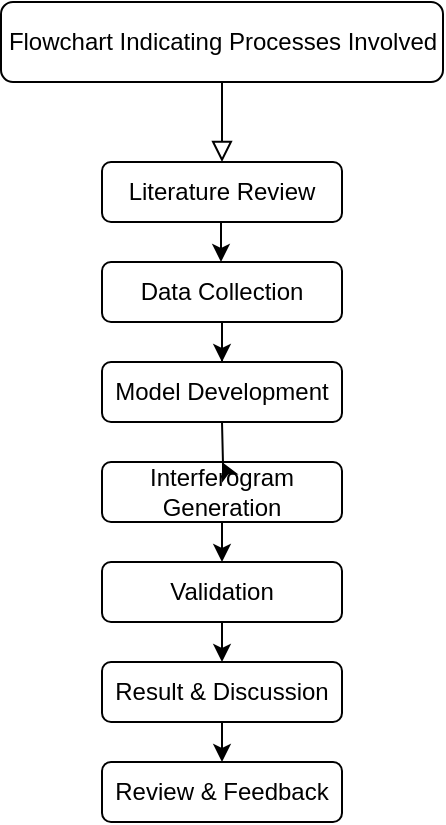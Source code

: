 <mxfile version="15.5.5" type="github">
  <diagram id="C5RBs43oDa-KdzZeNtuy" name="Page-1">
    <mxGraphModel dx="1038" dy="556" grid="1" gridSize="10" guides="1" tooltips="1" connect="1" arrows="1" fold="1" page="1" pageScale="1" pageWidth="827" pageHeight="1169" math="0" shadow="0">
      <root>
        <mxCell id="WIyWlLk6GJQsqaUBKTNV-0" />
        <mxCell id="WIyWlLk6GJQsqaUBKTNV-1" parent="WIyWlLk6GJQsqaUBKTNV-0" />
        <mxCell id="WIyWlLk6GJQsqaUBKTNV-2" value="" style="rounded=0;html=1;jettySize=auto;orthogonalLoop=1;fontSize=11;endArrow=block;endFill=0;endSize=8;strokeWidth=1;shadow=0;labelBackgroundColor=none;edgeStyle=orthogonalEdgeStyle;" parent="WIyWlLk6GJQsqaUBKTNV-1" source="WIyWlLk6GJQsqaUBKTNV-3" edge="1">
          <mxGeometry relative="1" as="geometry">
            <mxPoint x="419" y="120" as="targetPoint" />
          </mxGeometry>
        </mxCell>
        <mxCell id="WIyWlLk6GJQsqaUBKTNV-3" value="Flowchart Indicating Processes Involved" style="rounded=1;whiteSpace=wrap;html=1;fontSize=12;glass=0;strokeWidth=1;shadow=0;" parent="WIyWlLk6GJQsqaUBKTNV-1" vertex="1">
          <mxGeometry x="308.5" y="40" width="221" height="40" as="geometry" />
        </mxCell>
        <mxCell id="WIyWlLk6GJQsqaUBKTNV-7" value="Literature Review" style="rounded=1;whiteSpace=wrap;html=1;fontSize=12;glass=0;strokeWidth=1;shadow=0;" parent="WIyWlLk6GJQsqaUBKTNV-1" vertex="1">
          <mxGeometry x="359" y="120" width="120" height="30" as="geometry" />
        </mxCell>
        <mxCell id="QujZ3hITiM_6tH3B1WZW-10" value="" style="edgeStyle=orthogonalEdgeStyle;rounded=0;orthogonalLoop=1;jettySize=auto;html=1;entryX=0.5;entryY=0;entryDx=0;entryDy=0;" edge="1" parent="WIyWlLk6GJQsqaUBKTNV-1" source="QujZ3hITiM_6tH3B1WZW-2" target="QujZ3hITiM_6tH3B1WZW-3">
          <mxGeometry relative="1" as="geometry" />
        </mxCell>
        <mxCell id="QujZ3hITiM_6tH3B1WZW-2" value="Data Collection" style="rounded=1;whiteSpace=wrap;html=1;fontSize=12;glass=0;strokeWidth=1;shadow=0;" vertex="1" parent="WIyWlLk6GJQsqaUBKTNV-1">
          <mxGeometry x="359" y="170" width="120" height="30" as="geometry" />
        </mxCell>
        <mxCell id="QujZ3hITiM_6tH3B1WZW-3" value="Model Development" style="rounded=1;whiteSpace=wrap;html=1;fontSize=12;glass=0;strokeWidth=1;shadow=0;" vertex="1" parent="WIyWlLk6GJQsqaUBKTNV-1">
          <mxGeometry x="359" y="220" width="120" height="30" as="geometry" />
        </mxCell>
        <mxCell id="QujZ3hITiM_6tH3B1WZW-6" value="Review &amp;amp; Feedback" style="rounded=1;whiteSpace=wrap;html=1;fontSize=12;glass=0;strokeWidth=1;shadow=0;" vertex="1" parent="WIyWlLk6GJQsqaUBKTNV-1">
          <mxGeometry x="359" y="420" width="120" height="30" as="geometry" />
        </mxCell>
        <mxCell id="QujZ3hITiM_6tH3B1WZW-7" value="Result &amp;amp; Discussion" style="rounded=1;whiteSpace=wrap;html=1;fontSize=12;glass=0;strokeWidth=1;shadow=0;" vertex="1" parent="WIyWlLk6GJQsqaUBKTNV-1">
          <mxGeometry x="359" y="370" width="120" height="30" as="geometry" />
        </mxCell>
        <mxCell id="QujZ3hITiM_6tH3B1WZW-8" value="Validation" style="rounded=1;whiteSpace=wrap;html=1;fontSize=12;glass=0;strokeWidth=1;shadow=0;" vertex="1" parent="WIyWlLk6GJQsqaUBKTNV-1">
          <mxGeometry x="359" y="320" width="120" height="30" as="geometry" />
        </mxCell>
        <mxCell id="QujZ3hITiM_6tH3B1WZW-9" value="Interferogram Generation" style="rounded=1;whiteSpace=wrap;html=1;fontSize=12;glass=0;strokeWidth=1;shadow=0;" vertex="1" parent="WIyWlLk6GJQsqaUBKTNV-1">
          <mxGeometry x="359" y="270" width="120" height="30" as="geometry" />
        </mxCell>
        <mxCell id="QujZ3hITiM_6tH3B1WZW-12" value="" style="edgeStyle=orthogonalEdgeStyle;rounded=0;orthogonalLoop=1;jettySize=auto;html=1;entryX=0.5;entryY=0;entryDx=0;entryDy=0;" edge="1" parent="WIyWlLk6GJQsqaUBKTNV-1">
          <mxGeometry relative="1" as="geometry">
            <mxPoint x="418.5" y="150" as="sourcePoint" />
            <mxPoint x="418.5" y="170" as="targetPoint" />
          </mxGeometry>
        </mxCell>
        <mxCell id="QujZ3hITiM_6tH3B1WZW-13" value="" style="edgeStyle=orthogonalEdgeStyle;rounded=0;orthogonalLoop=1;jettySize=auto;html=1;" edge="1" parent="WIyWlLk6GJQsqaUBKTNV-1" target="QujZ3hITiM_6tH3B1WZW-9">
          <mxGeometry relative="1" as="geometry">
            <mxPoint x="419" y="250" as="sourcePoint" />
            <mxPoint x="429" y="230" as="targetPoint" />
          </mxGeometry>
        </mxCell>
        <mxCell id="QujZ3hITiM_6tH3B1WZW-14" value="" style="edgeStyle=orthogonalEdgeStyle;rounded=0;orthogonalLoop=1;jettySize=auto;html=1;entryX=0.5;entryY=0;entryDx=0;entryDy=0;" edge="1" parent="WIyWlLk6GJQsqaUBKTNV-1" target="QujZ3hITiM_6tH3B1WZW-8">
          <mxGeometry relative="1" as="geometry">
            <mxPoint x="419" y="300" as="sourcePoint" />
            <mxPoint x="439" y="240" as="targetPoint" />
          </mxGeometry>
        </mxCell>
        <mxCell id="QujZ3hITiM_6tH3B1WZW-15" value="" style="edgeStyle=orthogonalEdgeStyle;rounded=0;orthogonalLoop=1;jettySize=auto;html=1;entryX=0.5;entryY=0;entryDx=0;entryDy=0;" edge="1" parent="WIyWlLk6GJQsqaUBKTNV-1" target="QujZ3hITiM_6tH3B1WZW-6">
          <mxGeometry relative="1" as="geometry">
            <mxPoint x="419" y="400" as="sourcePoint" />
            <mxPoint x="449" y="250" as="targetPoint" />
          </mxGeometry>
        </mxCell>
        <mxCell id="QujZ3hITiM_6tH3B1WZW-16" value="" style="edgeStyle=orthogonalEdgeStyle;rounded=0;orthogonalLoop=1;jettySize=auto;html=1;entryX=0.5;entryY=0;entryDx=0;entryDy=0;" edge="1" parent="WIyWlLk6GJQsqaUBKTNV-1" target="QujZ3hITiM_6tH3B1WZW-7">
          <mxGeometry relative="1" as="geometry">
            <mxPoint x="419" y="350" as="sourcePoint" />
            <mxPoint x="459" y="260" as="targetPoint" />
          </mxGeometry>
        </mxCell>
      </root>
    </mxGraphModel>
  </diagram>
</mxfile>
